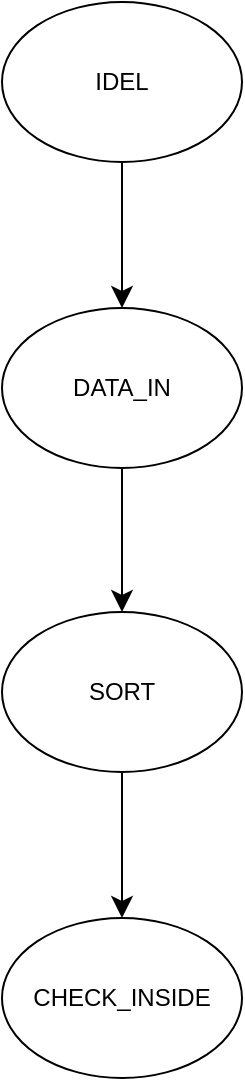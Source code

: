 <mxfile version="26.2.14">
  <diagram name="第 1 页" id="vil0544Z-hyhgMeK1cmY">
    <mxGraphModel dx="552" dy="1562" grid="0" gridSize="10" guides="1" tooltips="1" connect="1" arrows="1" fold="1" page="0" pageScale="1" pageWidth="827" pageHeight="1169" math="0" shadow="0">
      <root>
        <mxCell id="0" />
        <mxCell id="1" parent="0" />
        <mxCell id="wLzkWoWTrugobMrAyd-j-3" style="edgeStyle=none;curved=1;rounded=0;orthogonalLoop=1;jettySize=auto;html=1;fontSize=12;startSize=8;endSize=8;entryX=0.5;entryY=0;entryDx=0;entryDy=0;" edge="1" parent="1" source="wLzkWoWTrugobMrAyd-j-1" target="wLzkWoWTrugobMrAyd-j-6">
          <mxGeometry relative="1" as="geometry">
            <mxPoint x="249" y="-248.582" as="targetPoint" />
          </mxGeometry>
        </mxCell>
        <mxCell id="wLzkWoWTrugobMrAyd-j-1" value="IDEL" style="ellipse;whiteSpace=wrap;html=1;" vertex="1" parent="1">
          <mxGeometry x="189" y="-352" width="120" height="80" as="geometry" />
        </mxCell>
        <mxCell id="wLzkWoWTrugobMrAyd-j-5" style="edgeStyle=none;curved=1;rounded=0;orthogonalLoop=1;jettySize=auto;html=1;exitX=0.5;exitY=1;exitDx=0;exitDy=0;entryX=0.5;entryY=0;entryDx=0;entryDy=0;fontSize=12;startSize=8;endSize=8;" edge="1" parent="1" source="wLzkWoWTrugobMrAyd-j-2" target="wLzkWoWTrugobMrAyd-j-4">
          <mxGeometry relative="1" as="geometry" />
        </mxCell>
        <mxCell id="wLzkWoWTrugobMrAyd-j-2" value="SORT" style="ellipse;whiteSpace=wrap;html=1;" vertex="1" parent="1">
          <mxGeometry x="189" y="-47" width="120" height="80" as="geometry" />
        </mxCell>
        <mxCell id="wLzkWoWTrugobMrAyd-j-4" value="CHECK_INSIDE" style="ellipse;whiteSpace=wrap;html=1;" vertex="1" parent="1">
          <mxGeometry x="189" y="106" width="120" height="80" as="geometry" />
        </mxCell>
        <mxCell id="wLzkWoWTrugobMrAyd-j-8" style="edgeStyle=none;curved=1;rounded=0;orthogonalLoop=1;jettySize=auto;html=1;entryX=0.5;entryY=0;entryDx=0;entryDy=0;fontSize=12;startSize=8;endSize=8;" edge="1" parent="1" source="wLzkWoWTrugobMrAyd-j-6" target="wLzkWoWTrugobMrAyd-j-2">
          <mxGeometry relative="1" as="geometry" />
        </mxCell>
        <mxCell id="wLzkWoWTrugobMrAyd-j-6" value="DATA_IN" style="ellipse;whiteSpace=wrap;html=1;" vertex="1" parent="1">
          <mxGeometry x="189" y="-199" width="120" height="80" as="geometry" />
        </mxCell>
      </root>
    </mxGraphModel>
  </diagram>
</mxfile>
